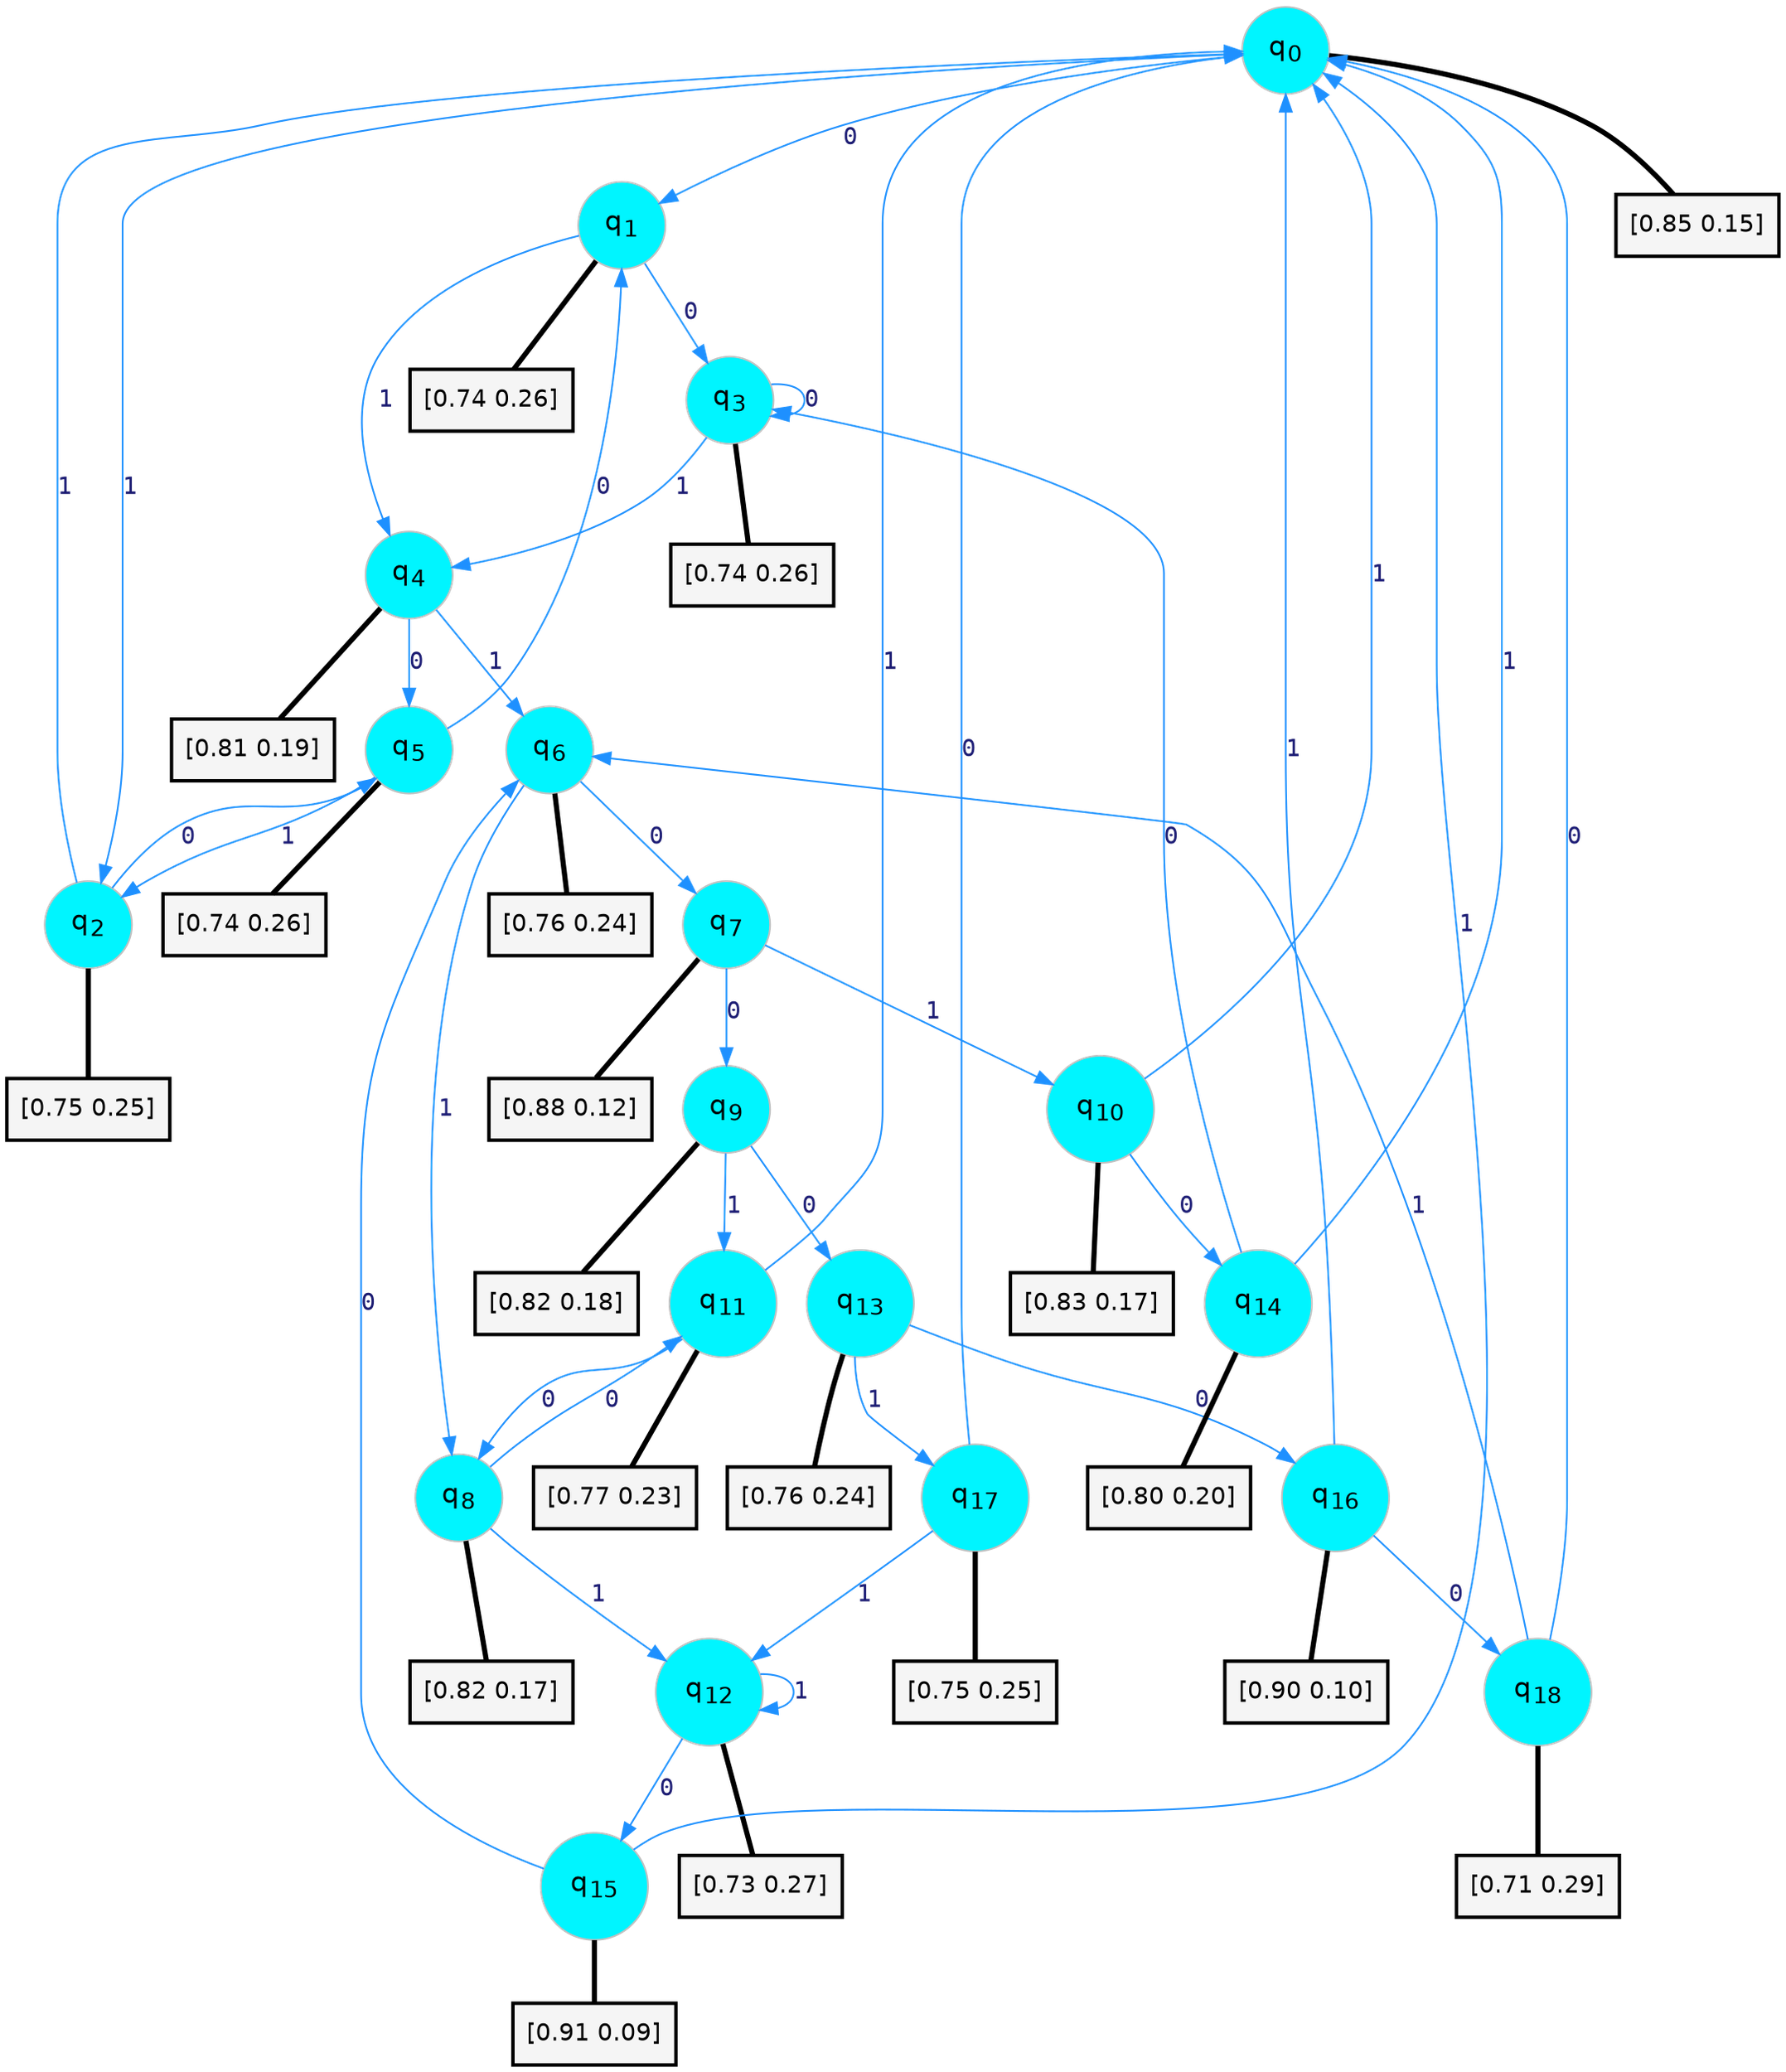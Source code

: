 digraph G {
graph [
bgcolor=transparent, dpi=300, rankdir=TD, size="40,25"];
node [
color=gray, fillcolor=turquoise1, fontcolor=black, fontname=Helvetica, fontsize=16, fontweight=bold, shape=circle, style=filled];
edge [
arrowsize=1, color=dodgerblue1, fontcolor=midnightblue, fontname=courier, fontweight=bold, penwidth=1, style=solid, weight=20];
0[label=<q<SUB>0</SUB>>];
1[label=<q<SUB>1</SUB>>];
2[label=<q<SUB>2</SUB>>];
3[label=<q<SUB>3</SUB>>];
4[label=<q<SUB>4</SUB>>];
5[label=<q<SUB>5</SUB>>];
6[label=<q<SUB>6</SUB>>];
7[label=<q<SUB>7</SUB>>];
8[label=<q<SUB>8</SUB>>];
9[label=<q<SUB>9</SUB>>];
10[label=<q<SUB>10</SUB>>];
11[label=<q<SUB>11</SUB>>];
12[label=<q<SUB>12</SUB>>];
13[label=<q<SUB>13</SUB>>];
14[label=<q<SUB>14</SUB>>];
15[label=<q<SUB>15</SUB>>];
16[label=<q<SUB>16</SUB>>];
17[label=<q<SUB>17</SUB>>];
18[label=<q<SUB>18</SUB>>];
19[label="[0.85 0.15]", shape=box,fontcolor=black, fontname=Helvetica, fontsize=14, penwidth=2, fillcolor=whitesmoke,color=black];
20[label="[0.74 0.26]", shape=box,fontcolor=black, fontname=Helvetica, fontsize=14, penwidth=2, fillcolor=whitesmoke,color=black];
21[label="[0.75 0.25]", shape=box,fontcolor=black, fontname=Helvetica, fontsize=14, penwidth=2, fillcolor=whitesmoke,color=black];
22[label="[0.74 0.26]", shape=box,fontcolor=black, fontname=Helvetica, fontsize=14, penwidth=2, fillcolor=whitesmoke,color=black];
23[label="[0.81 0.19]", shape=box,fontcolor=black, fontname=Helvetica, fontsize=14, penwidth=2, fillcolor=whitesmoke,color=black];
24[label="[0.74 0.26]", shape=box,fontcolor=black, fontname=Helvetica, fontsize=14, penwidth=2, fillcolor=whitesmoke,color=black];
25[label="[0.76 0.24]", shape=box,fontcolor=black, fontname=Helvetica, fontsize=14, penwidth=2, fillcolor=whitesmoke,color=black];
26[label="[0.88 0.12]", shape=box,fontcolor=black, fontname=Helvetica, fontsize=14, penwidth=2, fillcolor=whitesmoke,color=black];
27[label="[0.82 0.17]", shape=box,fontcolor=black, fontname=Helvetica, fontsize=14, penwidth=2, fillcolor=whitesmoke,color=black];
28[label="[0.82 0.18]", shape=box,fontcolor=black, fontname=Helvetica, fontsize=14, penwidth=2, fillcolor=whitesmoke,color=black];
29[label="[0.83 0.17]", shape=box,fontcolor=black, fontname=Helvetica, fontsize=14, penwidth=2, fillcolor=whitesmoke,color=black];
30[label="[0.77 0.23]", shape=box,fontcolor=black, fontname=Helvetica, fontsize=14, penwidth=2, fillcolor=whitesmoke,color=black];
31[label="[0.73 0.27]", shape=box,fontcolor=black, fontname=Helvetica, fontsize=14, penwidth=2, fillcolor=whitesmoke,color=black];
32[label="[0.76 0.24]", shape=box,fontcolor=black, fontname=Helvetica, fontsize=14, penwidth=2, fillcolor=whitesmoke,color=black];
33[label="[0.80 0.20]", shape=box,fontcolor=black, fontname=Helvetica, fontsize=14, penwidth=2, fillcolor=whitesmoke,color=black];
34[label="[0.91 0.09]", shape=box,fontcolor=black, fontname=Helvetica, fontsize=14, penwidth=2, fillcolor=whitesmoke,color=black];
35[label="[0.90 0.10]", shape=box,fontcolor=black, fontname=Helvetica, fontsize=14, penwidth=2, fillcolor=whitesmoke,color=black];
36[label="[0.75 0.25]", shape=box,fontcolor=black, fontname=Helvetica, fontsize=14, penwidth=2, fillcolor=whitesmoke,color=black];
37[label="[0.71 0.29]", shape=box,fontcolor=black, fontname=Helvetica, fontsize=14, penwidth=2, fillcolor=whitesmoke,color=black];
0->1 [label=0];
0->2 [label=1];
0->19 [arrowhead=none, penwidth=3,color=black];
1->3 [label=0];
1->4 [label=1];
1->20 [arrowhead=none, penwidth=3,color=black];
2->5 [label=0];
2->0 [label=1];
2->21 [arrowhead=none, penwidth=3,color=black];
3->3 [label=0];
3->4 [label=1];
3->22 [arrowhead=none, penwidth=3,color=black];
4->5 [label=0];
4->6 [label=1];
4->23 [arrowhead=none, penwidth=3,color=black];
5->1 [label=0];
5->2 [label=1];
5->24 [arrowhead=none, penwidth=3,color=black];
6->7 [label=0];
6->8 [label=1];
6->25 [arrowhead=none, penwidth=3,color=black];
7->9 [label=0];
7->10 [label=1];
7->26 [arrowhead=none, penwidth=3,color=black];
8->11 [label=0];
8->12 [label=1];
8->27 [arrowhead=none, penwidth=3,color=black];
9->13 [label=0];
9->11 [label=1];
9->28 [arrowhead=none, penwidth=3,color=black];
10->14 [label=0];
10->0 [label=1];
10->29 [arrowhead=none, penwidth=3,color=black];
11->8 [label=0];
11->0 [label=1];
11->30 [arrowhead=none, penwidth=3,color=black];
12->15 [label=0];
12->12 [label=1];
12->31 [arrowhead=none, penwidth=3,color=black];
13->16 [label=0];
13->17 [label=1];
13->32 [arrowhead=none, penwidth=3,color=black];
14->3 [label=0];
14->0 [label=1];
14->33 [arrowhead=none, penwidth=3,color=black];
15->6 [label=0];
15->0 [label=1];
15->34 [arrowhead=none, penwidth=3,color=black];
16->18 [label=0];
16->0 [label=1];
16->35 [arrowhead=none, penwidth=3,color=black];
17->0 [label=0];
17->12 [label=1];
17->36 [arrowhead=none, penwidth=3,color=black];
18->0 [label=0];
18->6 [label=1];
18->37 [arrowhead=none, penwidth=3,color=black];
}
